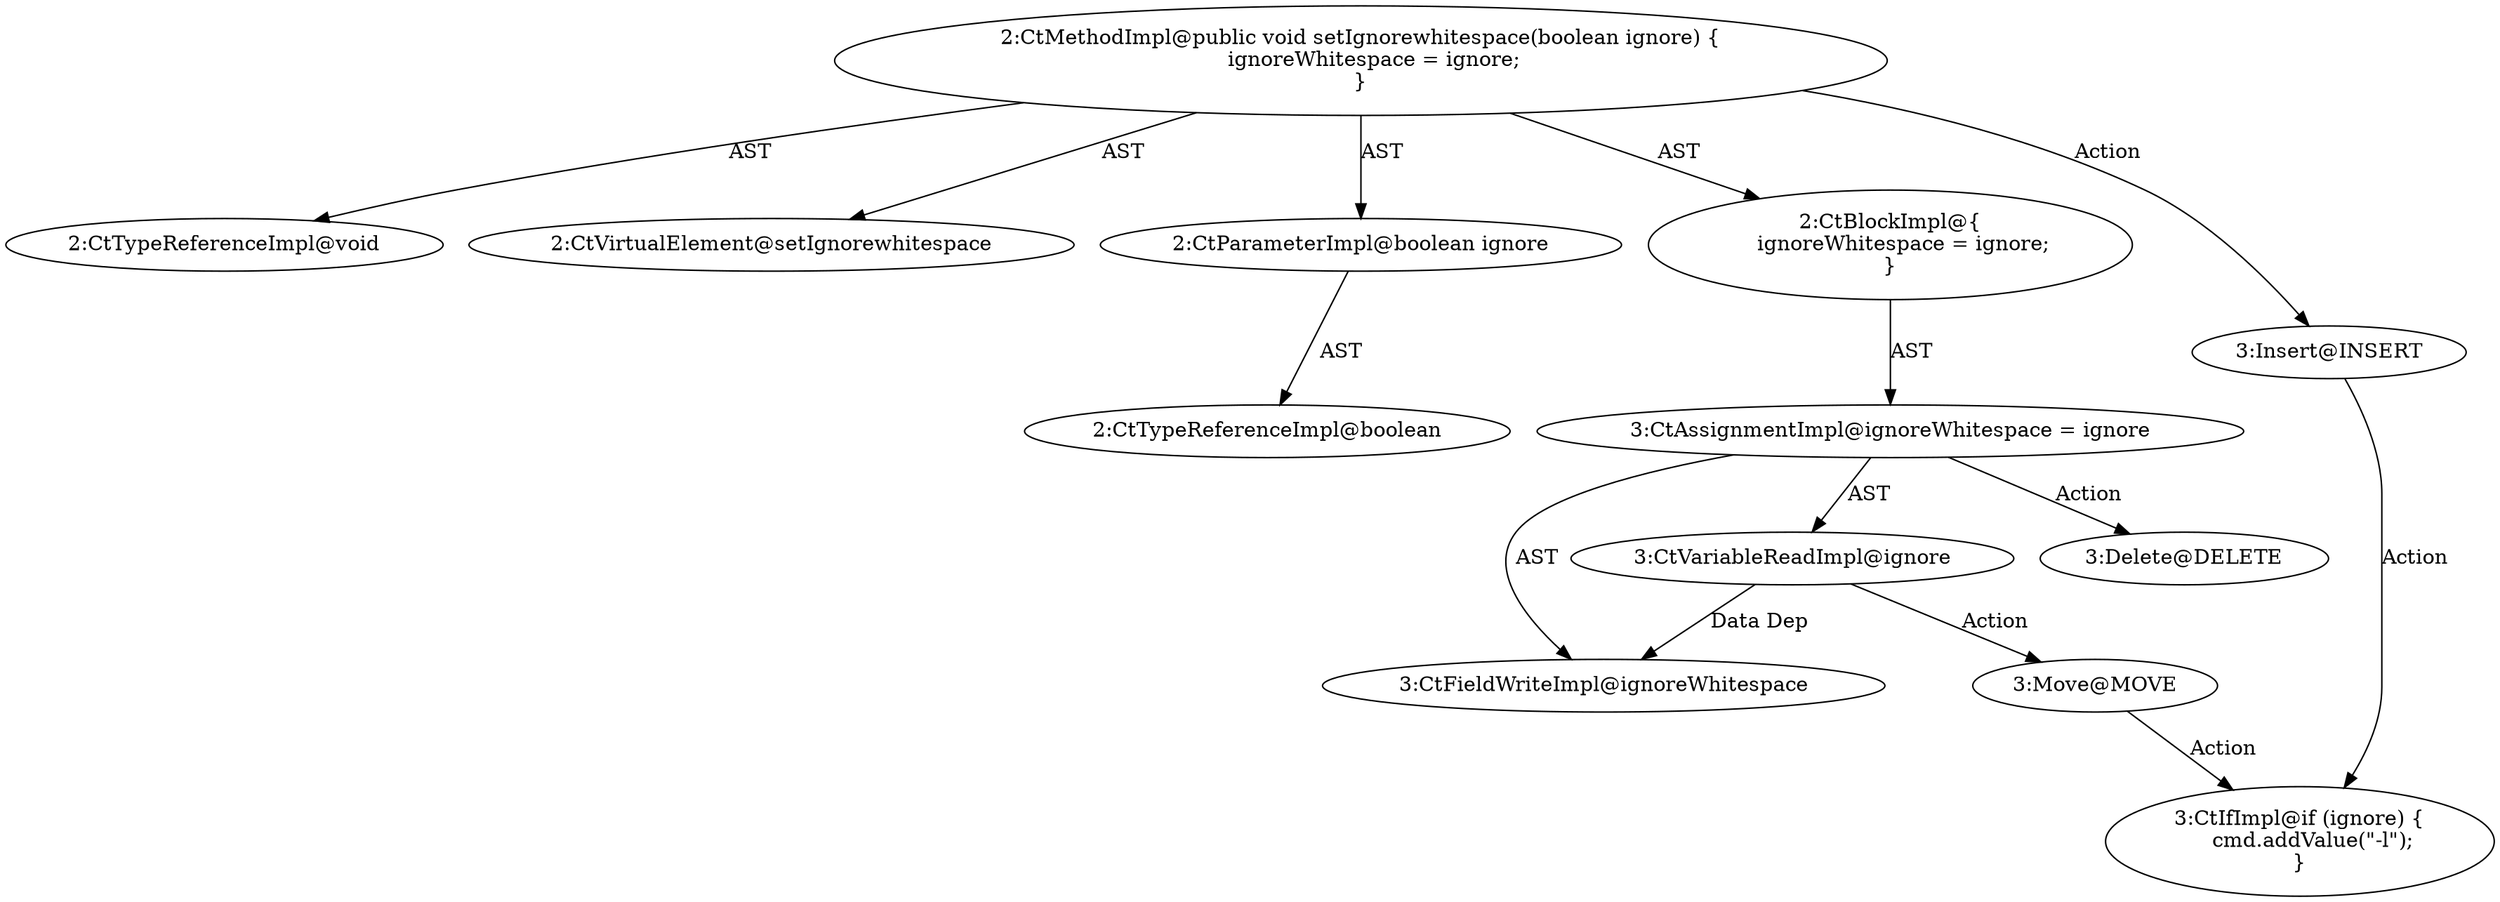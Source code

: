 digraph "setIgnorewhitespace#?,boolean" {
0 [label="2:CtTypeReferenceImpl@void" shape=ellipse]
1 [label="2:CtVirtualElement@setIgnorewhitespace" shape=ellipse]
2 [label="2:CtParameterImpl@boolean ignore" shape=ellipse]
3 [label="2:CtTypeReferenceImpl@boolean" shape=ellipse]
4 [label="3:CtFieldWriteImpl@ignoreWhitespace" shape=ellipse]
5 [label="3:CtVariableReadImpl@ignore" shape=ellipse]
6 [label="3:CtAssignmentImpl@ignoreWhitespace = ignore" shape=ellipse]
7 [label="2:CtBlockImpl@\{
    ignoreWhitespace = ignore;
\}" shape=ellipse]
8 [label="2:CtMethodImpl@public void setIgnorewhitespace(boolean ignore) \{
    ignoreWhitespace = ignore;
\}" shape=ellipse]
9 [label="3:Delete@DELETE" shape=ellipse]
10 [label="3:Insert@INSERT" shape=ellipse]
11 [label="3:CtIfImpl@if (ignore) \{
    cmd.addValue(\"-l\");
\}" shape=ellipse]
12 [label="3:Move@MOVE" shape=ellipse]
2 -> 3 [label="AST"];
5 -> 4 [label="Data Dep"];
5 -> 12 [label="Action"];
6 -> 4 [label="AST"];
6 -> 5 [label="AST"];
6 -> 9 [label="Action"];
7 -> 6 [label="AST"];
8 -> 1 [label="AST"];
8 -> 0 [label="AST"];
8 -> 2 [label="AST"];
8 -> 7 [label="AST"];
8 -> 10 [label="Action"];
10 -> 11 [label="Action"];
12 -> 11 [label="Action"];
}